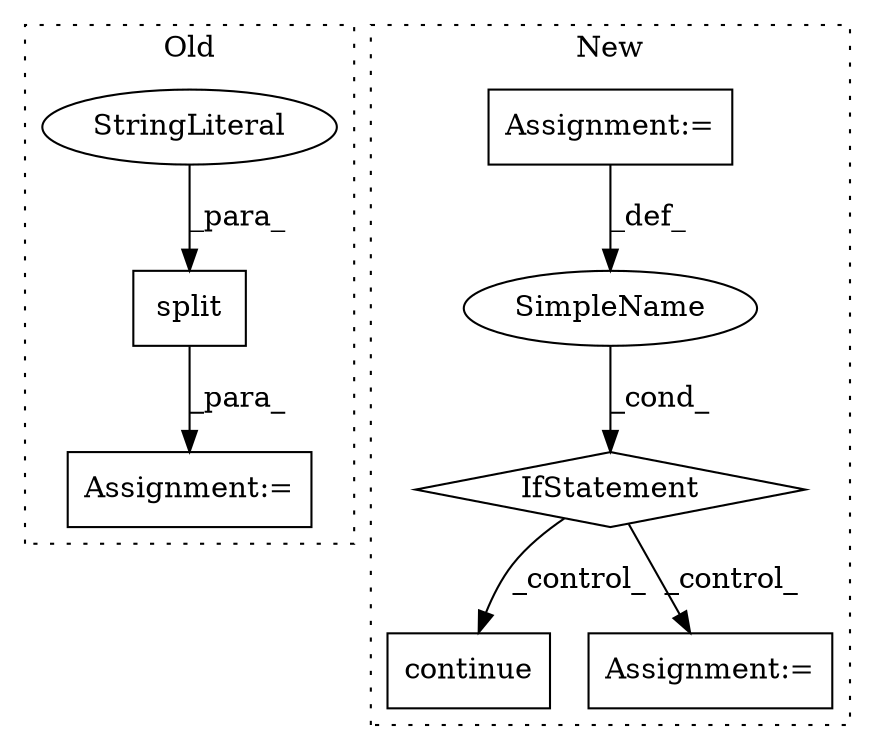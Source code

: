 digraph G {
subgraph cluster0 {
1 [label="split" a="32" s="5233,5243" l="6,1" shape="box"];
3 [label="StringLiteral" a="45" s="5239" l="4" shape="ellipse"];
7 [label="Assignment:=" a="7" s="5220" l="1" shape="box"];
label = "Old";
style="dotted";
}
subgraph cluster1 {
2 [label="continue" a="18" s="7463" l="9" shape="box"];
4 [label="IfStatement" a="25" s="7408,7451" l="10,2" shape="diamond"];
5 [label="SimpleName" a="42" s="" l="" shape="ellipse"];
6 [label="Assignment:=" a="7" s="7294,7398" l="53,2" shape="box"];
8 [label="Assignment:=" a="7" s="7487,7619" l="57,2" shape="box"];
label = "New";
style="dotted";
}
1 -> 7 [label="_para_"];
3 -> 1 [label="_para_"];
4 -> 8 [label="_control_"];
4 -> 2 [label="_control_"];
5 -> 4 [label="_cond_"];
6 -> 5 [label="_def_"];
}